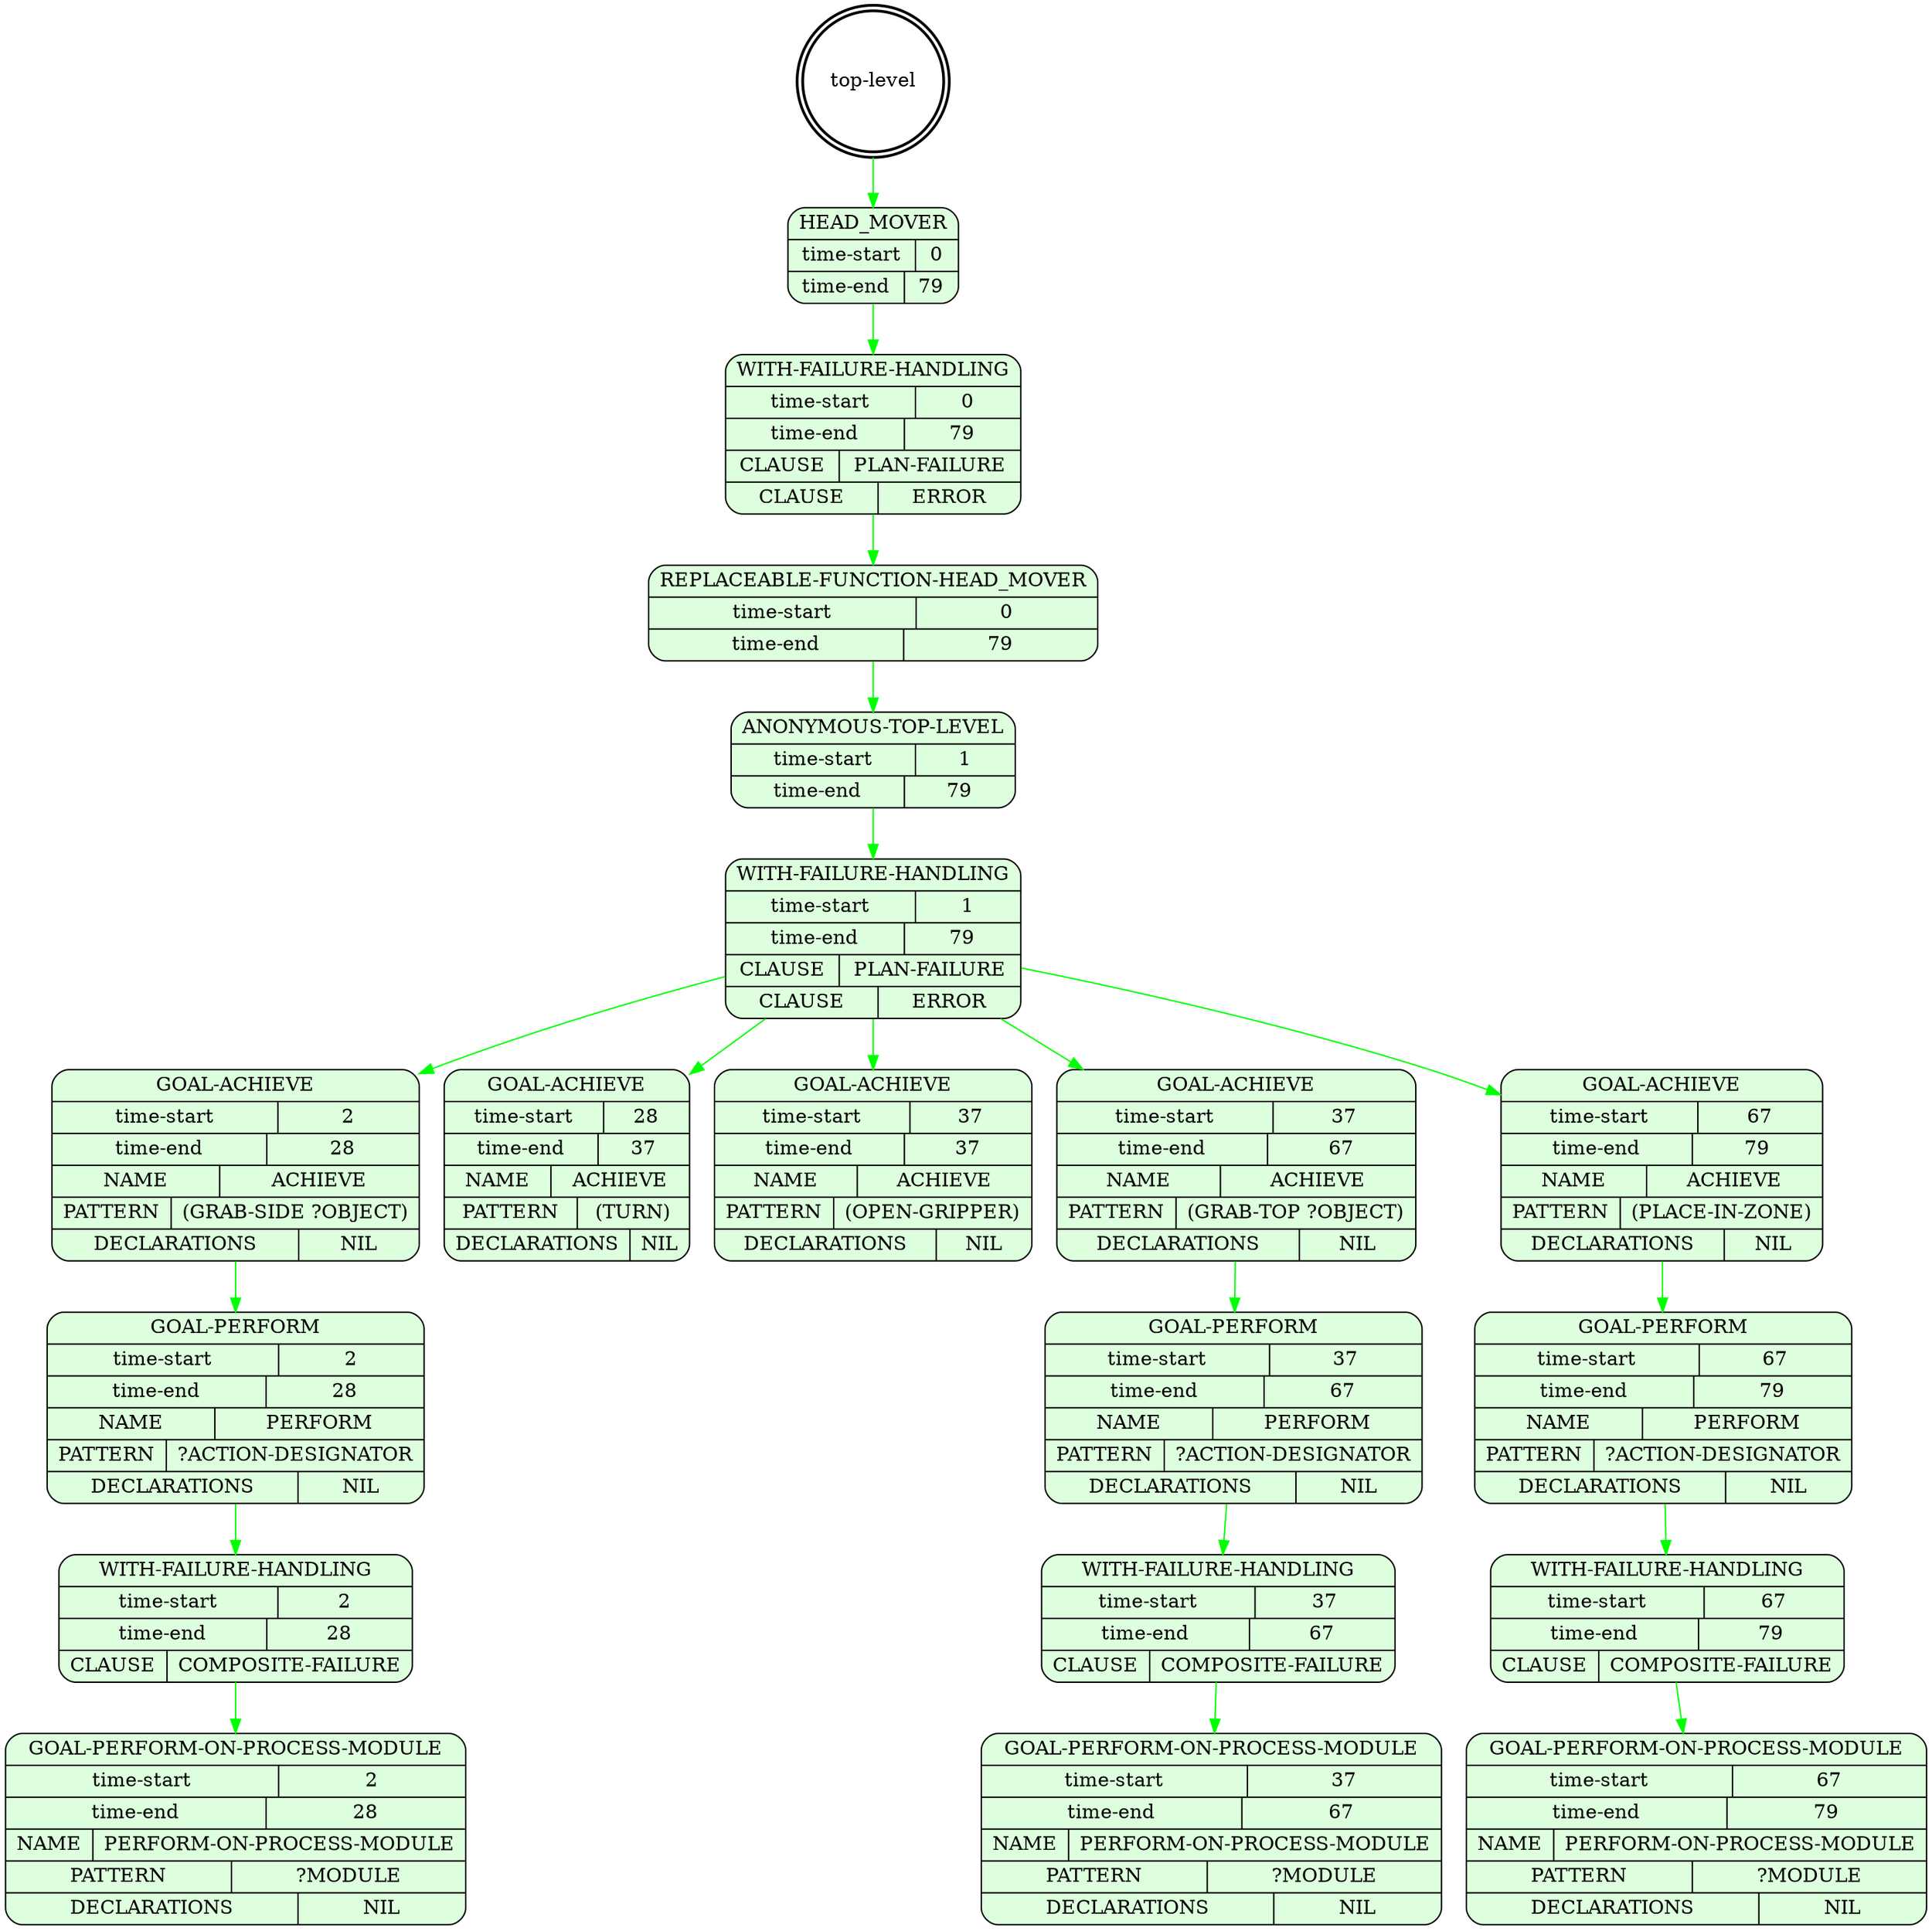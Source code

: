 digraph plangraph_y9HsOT6slg9InA07 {
  node_wHmTwf41mhq8M5C5 [shape=doublecircle, style=bold, label="top-level"];

  node_ZVKZEoTo73ufBtNy [shape=Mrecord, style=filled, fillcolor="#ddffdd", label="{HEAD_MOVER|{time-start | 0}|{time-end | 79}}"];
  edge [color="green", label=""];
  node_wHmTwf41mhq8M5C5 -> node_ZVKZEoTo73ufBtNy;

  node_5ZN92UXswm4D7qaf [shape=Mrecord, style=filled, fillcolor="#ddffdd", label="{WITH-FAILURE-HANDLING|{time-start | 0}|{time-end | 79}|{CLAUSE | PLAN-FAILURE}|{CLAUSE | ERROR}}"];
  edge [color="green", label=""];
  node_ZVKZEoTo73ufBtNy -> node_5ZN92UXswm4D7qaf;

  node_7QnA1LMc84AwptT0 [shape=Mrecord, style=filled, fillcolor="#ddffdd", label="{REPLACEABLE-FUNCTION-HEAD_MOVER|{time-start | 0}|{time-end | 79}}"];
  edge [color="green", label=""];
  node_5ZN92UXswm4D7qaf -> node_7QnA1LMc84AwptT0;

  node_ZP6QiZRHMOMwWuJz [shape=Mrecord, style=filled, fillcolor="#ddffdd", label="{ANONYMOUS-TOP-LEVEL|{time-start | 1}|{time-end | 79}}"];
  edge [color="green", label=""];
  node_7QnA1LMc84AwptT0 -> node_ZP6QiZRHMOMwWuJz;

  node_Ldfc2OM6Y2BCD8pc [shape=Mrecord, style=filled, fillcolor="#ddffdd", label="{WITH-FAILURE-HANDLING|{time-start | 1}|{time-end | 79}|{CLAUSE | PLAN-FAILURE}|{CLAUSE | ERROR}}"];
  edge [color="green", label=""];
  node_ZP6QiZRHMOMwWuJz -> node_Ldfc2OM6Y2BCD8pc;

  node_kPOSLPt9m6y15BA3 [shape=Mrecord, style=filled, fillcolor="#ddffdd", label="{GOAL-ACHIEVE|{time-start | 2}|{time-end | 28}|{NAME | ACHIEVE}|{PATTERN | (GRAB-SIDE ?OBJECT)}|{DECLARATIONS | NIL}}"];
  edge [color="green", label=""];
  node_Ldfc2OM6Y2BCD8pc -> node_kPOSLPt9m6y15BA3;

  node_H0PE8zs9JTzLFP7c [shape=Mrecord, style=filled, fillcolor="#ddffdd", label="{GOAL-PERFORM|{time-start | 2}|{time-end | 28}|{NAME | PERFORM}|{PATTERN | ?ACTION-DESIGNATOR}|{DECLARATIONS | NIL}}"];
  edge [color="green", label=""];
  node_kPOSLPt9m6y15BA3 -> node_H0PE8zs9JTzLFP7c;

  node_mTix9a8N5R0vJ8Zi [shape=Mrecord, style=filled, fillcolor="#ddffdd", label="{WITH-FAILURE-HANDLING|{time-start | 2}|{time-end | 28}|{CLAUSE | COMPOSITE-FAILURE}}"];
  edge [color="green", label=""];
  node_H0PE8zs9JTzLFP7c -> node_mTix9a8N5R0vJ8Zi;

  node_Qu5S9i9sWacdNiSB [shape=Mrecord, style=filled, fillcolor="#ddffdd", label="{GOAL-PERFORM-ON-PROCESS-MODULE|{time-start | 2}|{time-end | 28}|{NAME | PERFORM-ON-PROCESS-MODULE}|{PATTERN | ?MODULE}|{DECLARATIONS | NIL}}"];
  edge [color="green", label=""];
  node_mTix9a8N5R0vJ8Zi -> node_Qu5S9i9sWacdNiSB;

  node_cwZiNT72em9LXmJu [shape=Mrecord, style=filled, fillcolor="#ddffdd", label="{GOAL-ACHIEVE|{time-start | 28}|{time-end | 37}|{NAME | ACHIEVE}|{PATTERN | (TURN)}|{DECLARATIONS | NIL}}"];
  edge [color="green", label=""];
  node_Ldfc2OM6Y2BCD8pc -> node_cwZiNT72em9LXmJu;

  node_WIQc9KEWuk0tvLA3 [shape=Mrecord, style=filled, fillcolor="#ddffdd", label="{GOAL-ACHIEVE|{time-start | 37}|{time-end | 37}|{NAME | ACHIEVE}|{PATTERN | (OPEN-GRIPPER)}|{DECLARATIONS | NIL}}"];
  edge [color="green", label=""];
  node_Ldfc2OM6Y2BCD8pc -> node_WIQc9KEWuk0tvLA3;

  node_3g4IBHJsSgz4wgbc [shape=Mrecord, style=filled, fillcolor="#ddffdd", label="{GOAL-ACHIEVE|{time-start | 37}|{time-end | 67}|{NAME | ACHIEVE}|{PATTERN | (GRAB-TOP ?OBJECT)}|{DECLARATIONS | NIL}}"];
  edge [color="green", label=""];
  node_Ldfc2OM6Y2BCD8pc -> node_3g4IBHJsSgz4wgbc;

  node_dp2icu9HptjRLb9s [shape=Mrecord, style=filled, fillcolor="#ddffdd", label="{GOAL-PERFORM|{time-start | 37}|{time-end | 67}|{NAME | PERFORM}|{PATTERN | ?ACTION-DESIGNATOR}|{DECLARATIONS | NIL}}"];
  edge [color="green", label=""];
  node_3g4IBHJsSgz4wgbc -> node_dp2icu9HptjRLb9s;

  node_iOHy1VOZLPiDPeuE [shape=Mrecord, style=filled, fillcolor="#ddffdd", label="{WITH-FAILURE-HANDLING|{time-start | 37}|{time-end | 67}|{CLAUSE | COMPOSITE-FAILURE}}"];
  edge [color="green", label=""];
  node_dp2icu9HptjRLb9s -> node_iOHy1VOZLPiDPeuE;

  node_k6lcqskIEpkNLHNE [shape=Mrecord, style=filled, fillcolor="#ddffdd", label="{GOAL-PERFORM-ON-PROCESS-MODULE|{time-start | 37}|{time-end | 67}|{NAME | PERFORM-ON-PROCESS-MODULE}|{PATTERN | ?MODULE}|{DECLARATIONS | NIL}}"];
  edge [color="green", label=""];
  node_iOHy1VOZLPiDPeuE -> node_k6lcqskIEpkNLHNE;

  node_NE2aVrHy10GqUq25 [shape=Mrecord, style=filled, fillcolor="#ddffdd", label="{GOAL-ACHIEVE|{time-start | 67}|{time-end | 79}|{NAME | ACHIEVE}|{PATTERN | (PLACE-IN-ZONE)}|{DECLARATIONS | NIL}}"];
  edge [color="green", label=""];
  node_Ldfc2OM6Y2BCD8pc -> node_NE2aVrHy10GqUq25;

  node_bUTjpi3RTIkLnU55 [shape=Mrecord, style=filled, fillcolor="#ddffdd", label="{GOAL-PERFORM|{time-start | 67}|{time-end | 79}|{NAME | PERFORM}|{PATTERN | ?ACTION-DESIGNATOR}|{DECLARATIONS | NIL}}"];
  edge [color="green", label=""];
  node_NE2aVrHy10GqUq25 -> node_bUTjpi3RTIkLnU55;

  node_Wbm6NPS2bGevF6mB [shape=Mrecord, style=filled, fillcolor="#ddffdd", label="{WITH-FAILURE-HANDLING|{time-start | 67}|{time-end | 79}|{CLAUSE | COMPOSITE-FAILURE}}"];
  edge [color="green", label=""];
  node_bUTjpi3RTIkLnU55 -> node_Wbm6NPS2bGevF6mB;

  node_Hxgpd5lYzS4cMiwA [shape=Mrecord, style=filled, fillcolor="#ddffdd", label="{GOAL-PERFORM-ON-PROCESS-MODULE|{time-start | 67}|{time-end | 79}|{NAME | PERFORM-ON-PROCESS-MODULE}|{PATTERN | ?MODULE}|{DECLARATIONS | NIL}}"];
  edge [color="green", label=""];
  node_Wbm6NPS2bGevF6mB -> node_Hxgpd5lYzS4cMiwA;
}
